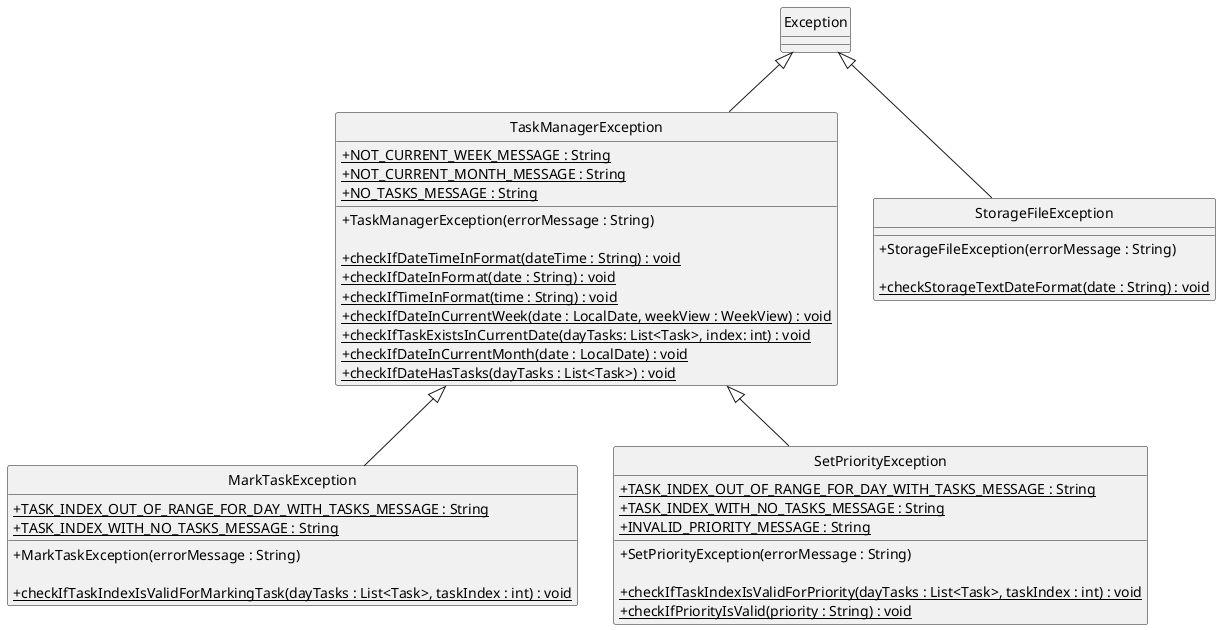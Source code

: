 @startuml

skinparam classAttributeIconSize 0

class TaskManagerException extends Exception {

{static} + NOT_CURRENT_WEEK_MESSAGE : String
{static} + NOT_CURRENT_MONTH_MESSAGE : String
{static} + NO_TASKS_MESSAGE : String


+ TaskManagerException(errorMessage : String)

{static} + checkIfDateTimeInFormat(dateTime : String) : void
{static} + checkIfDateInFormat(date : String) : void
{static} + checkIfTimeInFormat(time : String) : void
{static} + checkIfDateInCurrentWeek(date : LocalDate, weekView : WeekView) : void
{static} + checkIfTaskExistsInCurrentDate(dayTasks: List<Task>, index: int) : void
{static} + checkIfDateInCurrentMonth(date : LocalDate) : void
{static} + checkIfDateHasTasks(dayTasks : List<Task>) : void

}

class MarkTaskException extends TaskManagerException {

{static} + TASK_INDEX_OUT_OF_RANGE_FOR_DAY_WITH_TASKS_MESSAGE : String
{static} + TASK_INDEX_WITH_NO_TASKS_MESSAGE : String

+ MarkTaskException(errorMessage : String)

{static} + checkIfTaskIndexIsValidForMarkingTask(dayTasks : List<Task>, taskIndex : int) : void

}

class SetPriorityException extends TaskManagerException {

{static} + TASK_INDEX_OUT_OF_RANGE_FOR_DAY_WITH_TASKS_MESSAGE : String
{static} + TASK_INDEX_WITH_NO_TASKS_MESSAGE : String
{static} + INVALID_PRIORITY_MESSAGE : String

+ SetPriorityException(errorMessage : String)

{static} + checkIfTaskIndexIsValidForPriority(dayTasks : List<Task>, taskIndex : int) : void
{static} + checkIfPriorityIsValid(priority : String) : void

}

class StorageFileException extends Exception {

+ StorageFileException(errorMessage : String)

{static} + checkStorageTextDateFormat(date : String) : void

}

hide circle

@enduml